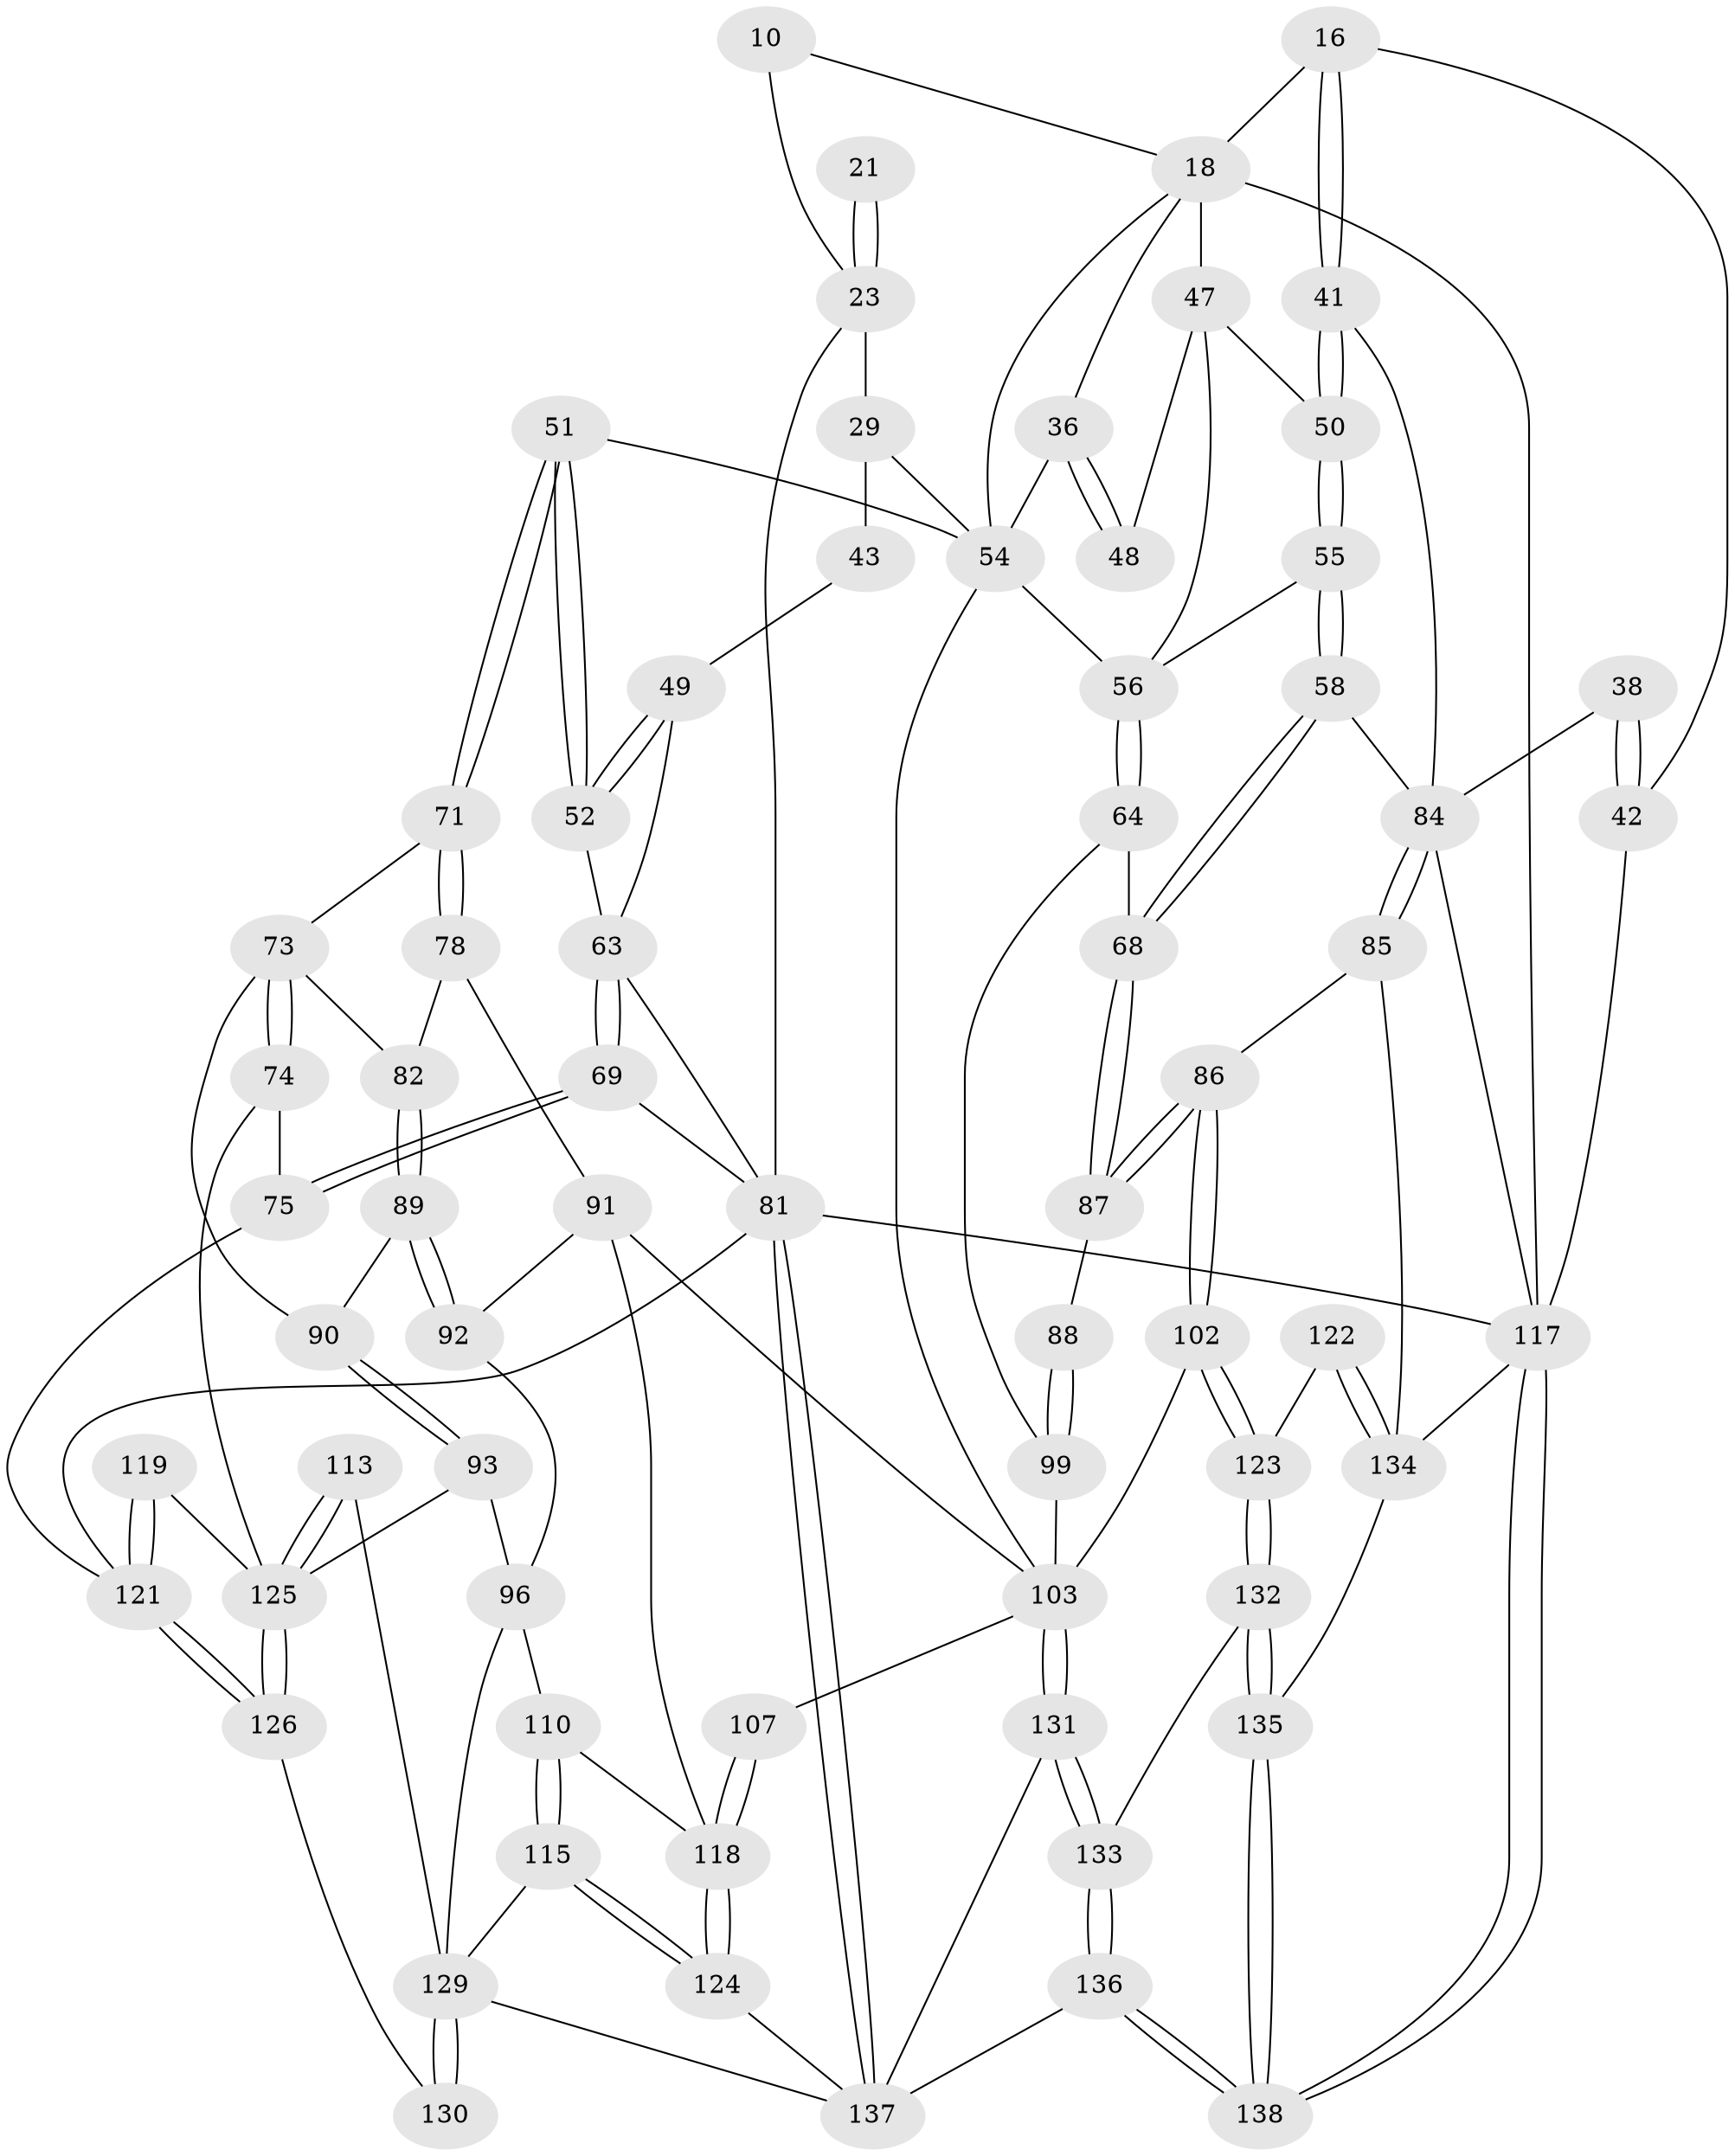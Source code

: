 // original degree distribution, {4: 0.21014492753623187, 6: 0.21014492753623187, 5: 0.5579710144927537, 3: 0.021739130434782608}
// Generated by graph-tools (version 1.1) at 2025/02/03/09/25 05:02:09]
// undirected, 69 vertices, 158 edges
graph export_dot {
graph [start="1"]
  node [color=gray90,style=filled];
  10 [pos="+0.4868905133017184+0.0992476485276385",super="+6"];
  16 [pos="+0.7647400499868591+0.24517970660542696",super="+15"];
  18 [pos="+0.6993356987359169+0.2052094934341806",super="+17+9+13"];
  21 [pos="+0.3337957691791482+0.1713982445004786"];
  23 [pos="+0.4002512157148831+0.2456380991400643",super="+19+20+22"];
  29 [pos="+0.2861778773728294+0.2037149752976154",super="+28"];
  36 [pos="+0.5592696996653814+0.3526373026591818",super="+35+34"];
  38 [pos="+1+0.23906362154682897"];
  41 [pos="+0.7791864428403957+0.2916424512222785"];
  42 [pos="+1+0.24104413355823157",super="+12+14"];
  43 [pos="+0.25269285608642733+0.3071752960158903",super="+33"];
  47 [pos="+0.6337263755810443+0.35054897385868394",super="+46"];
  48 [pos="+0.6122304538611307+0.3302605815591102"];
  49 [pos="+0.22264526615039007+0.3420774500781153",super="+32"];
  50 [pos="+0.7129267061178277+0.3803525040258345"];
  51 [pos="+0.3385969236642822+0.4262748735234021"];
  52 [pos="+0.21876353895817605+0.42448604961442893"];
  54 [pos="+0.5226999275132896+0.5041172996056482",super="+44+25+45+24"];
  55 [pos="+0.719641347823586+0.4405294367554383"];
  56 [pos="+0.6798747519884748+0.4467654572132279",super="+53"];
  58 [pos="+0.7965689122880719+0.4811881080623167"];
  63 [pos="+0.20380518409359946+0.4309663075335335",super="+31"];
  64 [pos="+0.6741694842018896+0.5454042176836523"];
  68 [pos="+0.7479937636231455+0.5310217599288866"];
  69 [pos="+0.1740489190309593+0.4792367837319895"];
  71 [pos="+0.32151028205725657+0.5016195278636467"];
  73 [pos="+0.20895311521932114+0.5696516477644004",super="+72"];
  74 [pos="+0.1936427501472482+0.567504508408417"];
  75 [pos="+0.1482085339218244+0.5508885156080817"];
  78 [pos="+0.3643287668410988+0.5688454083061836"];
  81 [pos="+0+1",super="+3+70"];
  82 [pos="+0.309361738432328+0.5836946708124315"];
  84 [pos="+0.9302453822970129+0.5603052029375574",super="+60+57"];
  85 [pos="+0.8696441858214854+0.6705459100204652"];
  86 [pos="+0.7842499373107973+0.6818858726095995"];
  87 [pos="+0.7263133223603672+0.6343061641133444"];
  88 [pos="+0.7031960268645178+0.6325073016359307"];
  89 [pos="+0.3068331404263139+0.5982638475485331"];
  90 [pos="+0.2598101505586189+0.6149061597720489"];
  91 [pos="+0.41665841202742454+0.6407471913755816",super="+77"];
  92 [pos="+0.38097283704343327+0.6613679313457468"];
  93 [pos="+0.2922031832042159+0.6891196600780668"];
  96 [pos="+0.29546709196375315+0.6900782448250434",super="+95"];
  99 [pos="+0.6106391178102129+0.7628221938414002",super="+66+65"];
  102 [pos="+0.6860343930611857+0.8039445197342239"];
  103 [pos="+0.6219949699114873+0.7925821200100523",super="+100+101+76"];
  107 [pos="+0.5111376400827586+0.7869321162594947"];
  110 [pos="+0.3717162266069068+0.7645962590576288"];
  113 [pos="+0.23856627275055275+0.7939663376565844"];
  115 [pos="+0.36724056101220687+0.7934285634862343"];
  117 [pos="+1+1",super="+2+104"];
  118 [pos="+0.45599719073510797+0.8300612575673271",super="+109+108"];
  119 [pos="+0.08080021041589157+0.6988105662550855",super="+98"];
  121 [pos="+0.10505768104436722+0.9210366225293899",super="+80+83"];
  122 [pos="+0.7654222552157018+0.8585554981425045"];
  123 [pos="+0.7046032715349023+0.8230007425855479"];
  124 [pos="+0.44684233430864007+0.8397985360154367"];
  125 [pos="+0.16221147597840616+0.8294625249910688",super="+120+114+97"];
  126 [pos="+0.1134990127869422+0.9168849727532555"];
  129 [pos="+0.33455270174995494+0.9586086719123766",super="+116+111+112"];
  130 [pos="+0.27803054038117647+0.9182861558881432"];
  131 [pos="+0.5691369767013664+0.9307599583441446"];
  132 [pos="+0.6787726251560025+0.9239616229330412"];
  133 [pos="+0.5731347464682665+0.9501093598542889"];
  134 [pos="+0.78460970646741+0.8863791176816137",super="+105+106"];
  135 [pos="+0.7253266153211487+1"];
  136 [pos="+0.5793064224027796+1"];
  137 [pos="+0.4031799451288034+1",super="+128+127"];
  138 [pos="+0.6958984072575821+1"];
  10 -- 23 [weight=2];
  10 -- 18;
  16 -- 41;
  16 -- 41;
  16 -- 18 [weight=2];
  16 -- 42;
  18 -- 36;
  18 -- 47;
  18 -- 54;
  18 -- 117;
  21 -- 23 [weight=3];
  21 -- 23;
  23 -- 81;
  23 -- 29 [weight=2];
  29 -- 43 [weight=2];
  29 -- 54 [weight=2];
  36 -- 48 [weight=2];
  36 -- 48;
  36 -- 54 [weight=2];
  38 -- 42 [weight=2];
  38 -- 42;
  38 -- 84;
  41 -- 50;
  41 -- 50;
  41 -- 84;
  42 -- 117 [weight=2];
  43 -- 49 [weight=2];
  47 -- 48;
  47 -- 56;
  47 -- 50;
  49 -- 52;
  49 -- 52;
  49 -- 63;
  50 -- 55;
  50 -- 55;
  51 -- 52;
  51 -- 52;
  51 -- 71;
  51 -- 71;
  51 -- 54;
  52 -- 63;
  54 -- 56;
  54 -- 103;
  55 -- 56;
  55 -- 58;
  55 -- 58;
  56 -- 64;
  56 -- 64;
  58 -- 68;
  58 -- 68;
  58 -- 84;
  63 -- 69;
  63 -- 69;
  63 -- 81;
  64 -- 68;
  64 -- 99;
  68 -- 87;
  68 -- 87;
  69 -- 75;
  69 -- 75;
  69 -- 81;
  71 -- 78;
  71 -- 78;
  71 -- 73;
  73 -- 74;
  73 -- 74;
  73 -- 90;
  73 -- 82;
  74 -- 75;
  74 -- 125;
  75 -- 121;
  78 -- 82;
  78 -- 91;
  81 -- 137;
  81 -- 137;
  81 -- 117 [weight=2];
  81 -- 121 [weight=2];
  82 -- 89;
  82 -- 89;
  84 -- 85;
  84 -- 85;
  84 -- 117 [weight=3];
  85 -- 86;
  85 -- 134;
  86 -- 87;
  86 -- 87;
  86 -- 102;
  86 -- 102;
  87 -- 88;
  88 -- 99 [weight=2];
  88 -- 99;
  89 -- 90;
  89 -- 92;
  89 -- 92;
  90 -- 93;
  90 -- 93;
  91 -- 92;
  91 -- 118;
  91 -- 103;
  92 -- 96;
  93 -- 96;
  93 -- 125;
  96 -- 110;
  96 -- 129;
  99 -- 103 [weight=2];
  102 -- 103;
  102 -- 123;
  102 -- 123;
  103 -- 131;
  103 -- 131;
  103 -- 107;
  107 -- 118 [weight=2];
  107 -- 118;
  110 -- 115;
  110 -- 115;
  110 -- 118;
  113 -- 125 [weight=2];
  113 -- 125;
  113 -- 129;
  115 -- 124;
  115 -- 124;
  115 -- 129;
  117 -- 138;
  117 -- 138;
  117 -- 134;
  118 -- 124;
  118 -- 124;
  119 -- 121 [weight=2];
  119 -- 121;
  119 -- 125 [weight=2];
  121 -- 126;
  121 -- 126;
  122 -- 123;
  122 -- 134 [weight=2];
  122 -- 134;
  123 -- 132;
  123 -- 132;
  124 -- 137;
  125 -- 126;
  125 -- 126;
  126 -- 130;
  129 -- 130 [weight=2];
  129 -- 130;
  129 -- 137;
  131 -- 133;
  131 -- 133;
  131 -- 137;
  132 -- 133;
  132 -- 135;
  132 -- 135;
  133 -- 136;
  133 -- 136;
  134 -- 135;
  135 -- 138;
  135 -- 138;
  136 -- 137;
  136 -- 138;
  136 -- 138;
}
